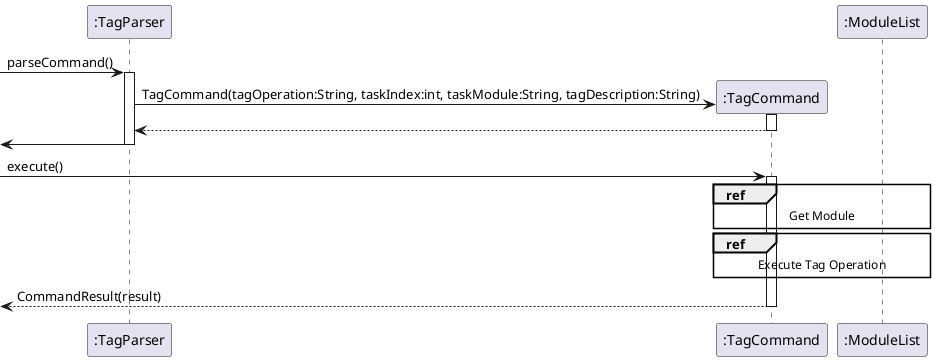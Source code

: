 @startuml
'https://plantuml.com/sequence-diagram

skinparam shadowing false
participant ":TagParser" as TagParser
participant ":TagCommand" as TagCommand
participant ":ModuleList" as ModuleList

[->TagParser:parseCommand()
create TagCommand
activate TagParser
TagParser -> TagCommand: TagCommand(tagOperation:String, taskIndex:int, taskModule:String, tagDescription:String)
activate TagCommand
return
[<- TagParser
deactivate TagParser

[->TagCommand:execute()
activate TagCommand

ref over TagCommand, ModuleList: Get Module

ref over TagCommand, ModuleList: Execute Tag Operation
return CommandResult(result)
@enduml